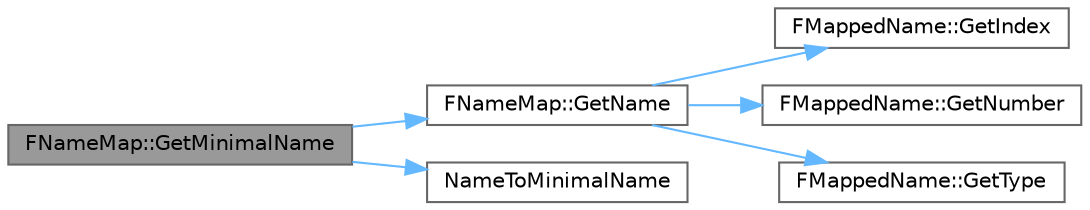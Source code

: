 digraph "FNameMap::GetMinimalName"
{
 // INTERACTIVE_SVG=YES
 // LATEX_PDF_SIZE
  bgcolor="transparent";
  edge [fontname=Helvetica,fontsize=10,labelfontname=Helvetica,labelfontsize=10];
  node [fontname=Helvetica,fontsize=10,shape=box,height=0.2,width=0.4];
  rankdir="LR";
  Node1 [id="Node000001",label="FNameMap::GetMinimalName",height=0.2,width=0.4,color="gray40", fillcolor="grey60", style="filled", fontcolor="black",tooltip=" "];
  Node1 -> Node2 [id="edge1_Node000001_Node000002",color="steelblue1",style="solid",tooltip=" "];
  Node2 [id="Node000002",label="FNameMap::GetName",height=0.2,width=0.4,color="grey40", fillcolor="white", style="filled",URL="$df/d47/classFNameMap.html#a49af9367672d5d695565e0af137285f0",tooltip=" "];
  Node2 -> Node3 [id="edge2_Node000002_Node000003",color="steelblue1",style="solid",tooltip=" "];
  Node3 [id="Node000003",label="FMappedName::GetIndex",height=0.2,width=0.4,color="grey40", fillcolor="white", style="filled",URL="$d7/dfb/classFMappedName.html#af2e613b1ca2ed7eda910044f58e7db8e",tooltip=" "];
  Node2 -> Node4 [id="edge3_Node000002_Node000004",color="steelblue1",style="solid",tooltip=" "];
  Node4 [id="Node000004",label="FMappedName::GetNumber",height=0.2,width=0.4,color="grey40", fillcolor="white", style="filled",URL="$d7/dfb/classFMappedName.html#adc6e5d05b257da47353409f025bf543f",tooltip=" "];
  Node2 -> Node5 [id="edge4_Node000002_Node000005",color="steelblue1",style="solid",tooltip=" "];
  Node5 [id="Node000005",label="FMappedName::GetType",height=0.2,width=0.4,color="grey40", fillcolor="white", style="filled",URL="$d7/dfb/classFMappedName.html#aae84394bdb8239d524608cba1db36a1c",tooltip=" "];
  Node1 -> Node6 [id="edge5_Node000001_Node000006",color="steelblue1",style="solid",tooltip=" "];
  Node6 [id="Node000006",label="NameToMinimalName",height=0.2,width=0.4,color="grey40", fillcolor="white", style="filled",URL="$d6/d35/NameTypes_8h.html#a451b95604dab0f734e402f6942168dc7",tooltip=" "];
}
